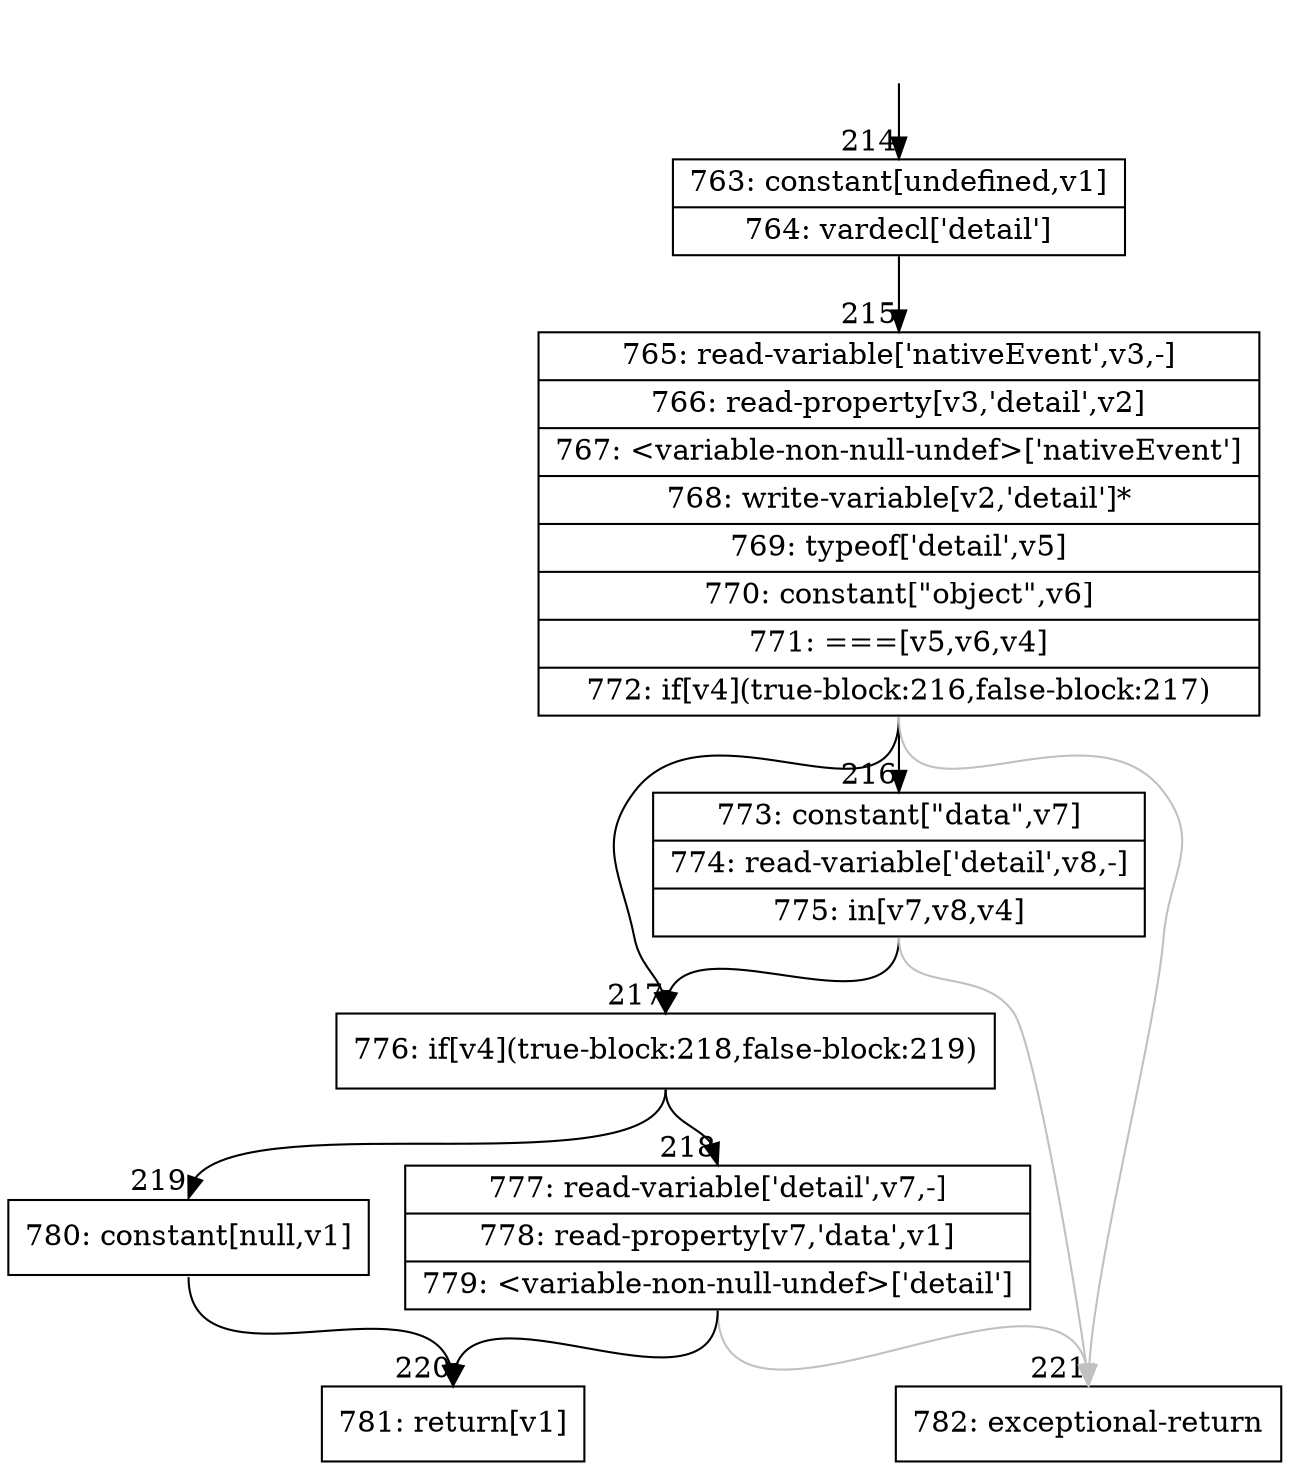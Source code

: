 digraph {
rankdir="TD"
BB_entry17[shape=none,label=""];
BB_entry17 -> BB214 [tailport=s, headport=n, headlabel="    214"]
BB214 [shape=record label="{763: constant[undefined,v1]|764: vardecl['detail']}" ] 
BB214 -> BB215 [tailport=s, headport=n, headlabel="      215"]
BB215 [shape=record label="{765: read-variable['nativeEvent',v3,-]|766: read-property[v3,'detail',v2]|767: \<variable-non-null-undef\>['nativeEvent']|768: write-variable[v2,'detail']*|769: typeof['detail',v5]|770: constant[\"object\",v6]|771: ===[v5,v6,v4]|772: if[v4](true-block:216,false-block:217)}" ] 
BB215 -> BB217 [tailport=s, headport=n, headlabel="      217"]
BB215 -> BB216 [tailport=s, headport=n, headlabel="      216"]
BB215 -> BB221 [tailport=s, headport=n, color=gray, headlabel="      221"]
BB216 [shape=record label="{773: constant[\"data\",v7]|774: read-variable['detail',v8,-]|775: in[v7,v8,v4]}" ] 
BB216 -> BB217 [tailport=s, headport=n]
BB216 -> BB221 [tailport=s, headport=n, color=gray]
BB217 [shape=record label="{776: if[v4](true-block:218,false-block:219)}" ] 
BB217 -> BB218 [tailport=s, headport=n, headlabel="      218"]
BB217 -> BB219 [tailport=s, headport=n, headlabel="      219"]
BB218 [shape=record label="{777: read-variable['detail',v7,-]|778: read-property[v7,'data',v1]|779: \<variable-non-null-undef\>['detail']}" ] 
BB218 -> BB220 [tailport=s, headport=n, headlabel="      220"]
BB218 -> BB221 [tailport=s, headport=n, color=gray]
BB219 [shape=record label="{780: constant[null,v1]}" ] 
BB219 -> BB220 [tailport=s, headport=n]
BB220 [shape=record label="{781: return[v1]}" ] 
BB221 [shape=record label="{782: exceptional-return}" ] 
//#$~ 403
}

